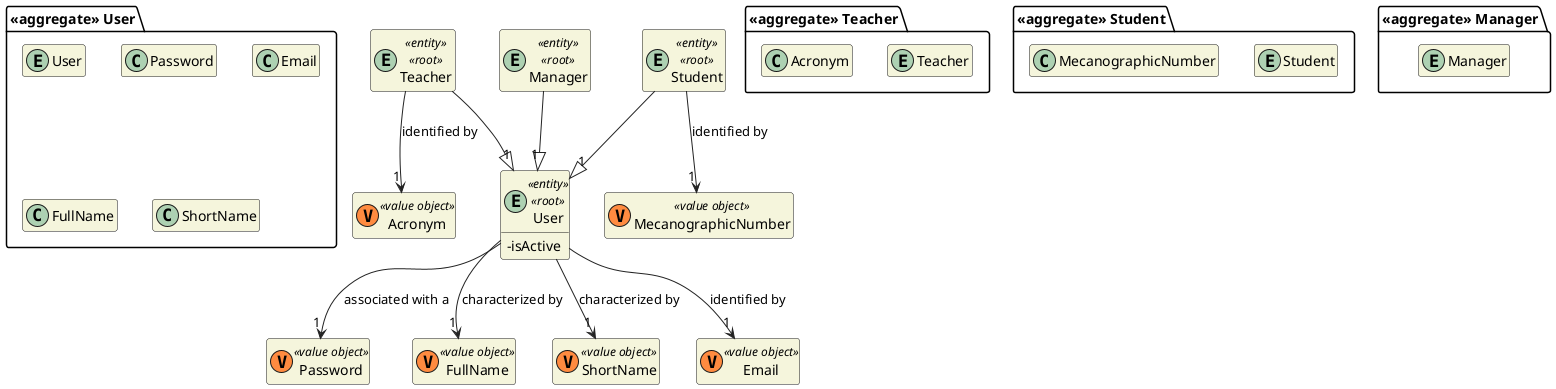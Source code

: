 @startuml DM-USER
'https://plantuml.com/class-diagram

skinparam classAttributeIconSize 0
hide empty attributes
hide empty methods
skinparam classBackgroundColor beige
skinparam ArrowColor #222222

package "<<aggregate>> User" {
  entity User
  class Password
  class Email
  class FullName
  class ShortName
}

entity User <<entity>> <<root>> {
  - isActive
}

entity User

class Password <<(V,#FF8B40) value object>> {}
class FullName <<(V,#FF8B40) value object>> {}
class ShortName <<(V,#FF8B40) value object>> {}
class Email <<(V,#FF8B40) value object>> {}

User --> "1" Password : associated with a
User --> "1" FullName : characterized by
User --> "1" ShortName : characterized by
User --> "1" Email : identified by

package "<<aggregate>> Teacher" {
  entity Teacher
  class Acronym
}


entity Teacher <<entity>> <<root>> {
}

package "<<aggregate>> Student" {
  entity Student
  class MecanographicNumber
}


entity Student <<entity>> <<root>> {
}

package "<<aggregate>> Manager" {
  entity Manager
}

entity Manager <<entity>> <<root>> {
}

class Acronym <<(V,#FF8B40) value object>> {}
class MecanographicNumber <<(V,#FF8B40) value object>> {}

Student --> "1" MecanographicNumber : identified by
' Sprint 1 clarifications - question 18: "I think it would be wise to enforce that acronyms be unique" -> identified by
Teacher --> "1" Acronym : identified by

Teacher --|> "1" User
Student --|> "1" User
Manager --|> "1" User

@enduml
